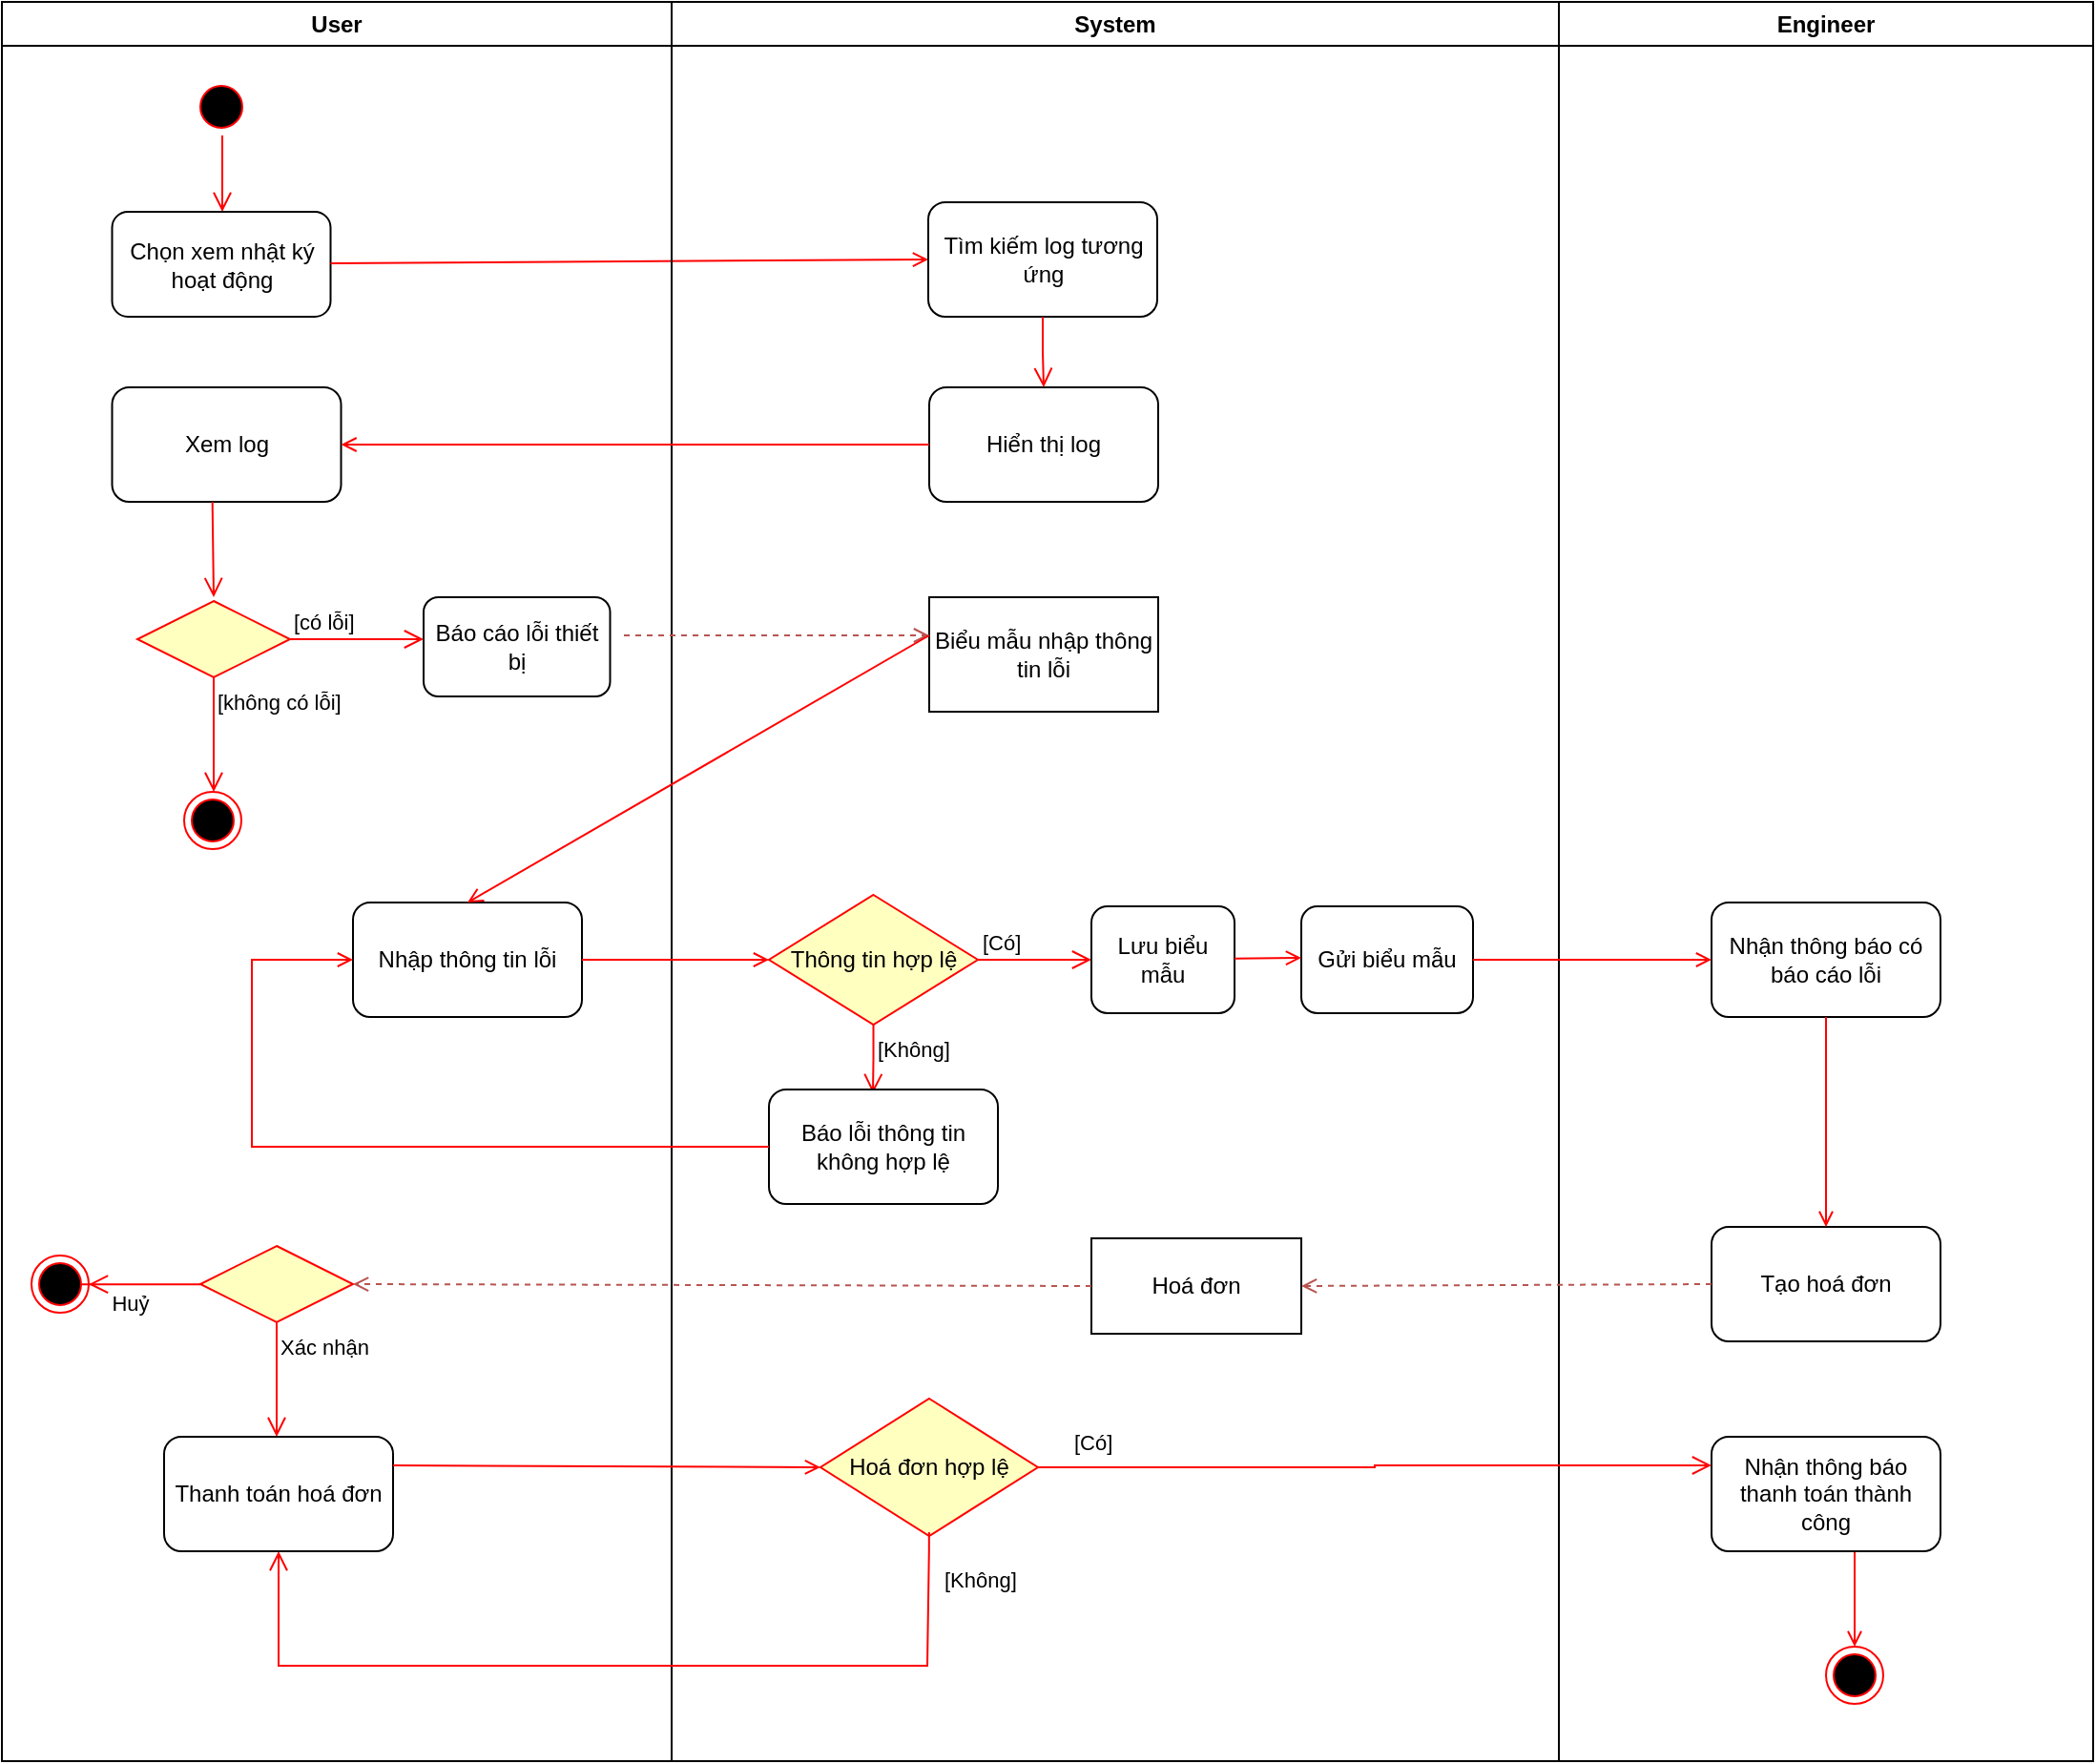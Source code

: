 <mxfile version="26.2.8">
  <diagram name="Page-1" id="e7e014a7-5840-1c2e-5031-d8a46d1fe8dd">
    <mxGraphModel dx="1606" dy="811" grid="1" gridSize="10" guides="1" tooltips="1" connect="1" arrows="1" fold="1" page="1" pageScale="1" pageWidth="1169" pageHeight="826" background="none" math="0" shadow="0">
      <root>
        <mxCell id="0" />
        <mxCell id="1" parent="0" />
        <mxCell id="2" value="User" style="swimlane;whiteSpace=wrap" parent="1" vertex="1">
          <mxGeometry x="99" y="128" width="351" height="922" as="geometry" />
        </mxCell>
        <mxCell id="5" value="" style="ellipse;shape=startState;fillColor=#000000;strokeColor=#ff0000;" parent="2" vertex="1">
          <mxGeometry x="100" y="40" width="30" height="30" as="geometry" />
        </mxCell>
        <mxCell id="6" value="" style="edgeStyle=elbowEdgeStyle;elbow=horizontal;verticalAlign=bottom;endArrow=open;endSize=8;strokeColor=#FF0000;endFill=1;rounded=0" parent="2" source="5" edge="1">
          <mxGeometry x="100" y="40" as="geometry">
            <mxPoint x="115.5" y="110" as="targetPoint" />
          </mxGeometry>
        </mxCell>
        <mxCell id="D3zDyT0CltDmJKloW1Oy-41" value="Chọn xem nhật ký hoạt động" style="rounded=1;whiteSpace=wrap;html=1;" parent="2" vertex="1">
          <mxGeometry x="57.75" y="110" width="114.5" height="55" as="geometry" />
        </mxCell>
        <mxCell id="D3zDyT0CltDmJKloW1Oy-43" value="" style="endArrow=open;strokeColor=#FF0000;endFill=1;rounded=0;entryX=0;entryY=0.5;entryDx=0;entryDy=0;" parent="2" target="D3zDyT0CltDmJKloW1Oy-46" edge="1">
          <mxGeometry relative="1" as="geometry">
            <mxPoint x="172.25" y="137" as="sourcePoint" />
            <mxPoint x="302.25" y="137" as="targetPoint" />
          </mxGeometry>
        </mxCell>
        <mxCell id="D3zDyT0CltDmJKloW1Oy-47" value="Xem log" style="rounded=1;whiteSpace=wrap;html=1;" parent="2" vertex="1">
          <mxGeometry x="57.75" y="202" width="120" height="60" as="geometry" />
        </mxCell>
        <mxCell id="D3zDyT0CltDmJKloW1Oy-50" value="" style="rhombus;whiteSpace=wrap;html=1;fontColor=#000000;fillColor=#ffffc0;strokeColor=#ff0000;" parent="2" vertex="1">
          <mxGeometry x="71" y="314" width="80" height="40" as="geometry" />
        </mxCell>
        <mxCell id="D3zDyT0CltDmJKloW1Oy-52" value="[không có lỗi]" style="edgeStyle=orthogonalEdgeStyle;html=1;align=left;verticalAlign=top;endArrow=open;endSize=8;strokeColor=#ff0000;rounded=0;" parent="2" source="D3zDyT0CltDmJKloW1Oy-50" edge="1">
          <mxGeometry x="-1" relative="1" as="geometry">
            <mxPoint x="111" y="414" as="targetPoint" />
          </mxGeometry>
        </mxCell>
        <mxCell id="D3zDyT0CltDmJKloW1Oy-53" value="" style="ellipse;shape=endState;fillColor=#000000;strokeColor=#ff0000" parent="2" vertex="1">
          <mxGeometry x="95.5" y="414" width="30" height="30" as="geometry" />
        </mxCell>
        <mxCell id="D3zDyT0CltDmJKloW1Oy-54" value="Báo cáo lỗi thiết bị" style="rounded=1;whiteSpace=wrap;html=1;" parent="2" vertex="1">
          <mxGeometry x="221" y="312" width="97.75" height="52" as="geometry" />
        </mxCell>
        <mxCell id="D3zDyT0CltDmJKloW1Oy-51" value="[có lỗi]" style="edgeStyle=orthogonalEdgeStyle;html=1;align=left;verticalAlign=bottom;endArrow=open;endSize=8;strokeColor=#ff0000;rounded=0;" parent="2" source="D3zDyT0CltDmJKloW1Oy-50" edge="1">
          <mxGeometry x="-1" relative="1" as="geometry">
            <mxPoint x="221" y="334" as="targetPoint" />
          </mxGeometry>
        </mxCell>
        <mxCell id="tuzQQ31vXhLORaUhyP0Z-41" value="Nhập thông tin lỗi" style="rounded=1;whiteSpace=wrap;html=1;" parent="2" vertex="1">
          <mxGeometry x="184" y="472" width="120" height="60" as="geometry" />
        </mxCell>
        <mxCell id="tuzQQ31vXhLORaUhyP0Z-70" value="" style="rhombus;whiteSpace=wrap;html=1;fontColor=#000000;fillColor=#ffffc0;strokeColor=#ff0000;" parent="2" vertex="1">
          <mxGeometry x="104" y="652" width="80" height="40" as="geometry" />
        </mxCell>
        <mxCell id="tuzQQ31vXhLORaUhyP0Z-71" value="" style="edgeStyle=orthogonalEdgeStyle;html=1;align=left;verticalAlign=bottom;endArrow=open;endSize=8;strokeColor=#ff0000;rounded=0;" parent="2" target="tuzQQ31vXhLORaUhyP0Z-97" edge="1">
          <mxGeometry x="-1" relative="1" as="geometry">
            <mxPoint x="30.5" y="672" as="targetPoint" />
            <mxPoint x="30.867" y="672.067" as="sourcePoint" />
            <Array as="points">
              <mxPoint x="104" y="672" />
              <mxPoint x="104" y="672" />
            </Array>
          </mxGeometry>
        </mxCell>
        <mxCell id="tuzQQ31vXhLORaUhyP0Z-79" value="Huỷ" style="edgeLabel;html=1;align=center;verticalAlign=middle;resizable=0;points=[];" parent="tuzQQ31vXhLORaUhyP0Z-71" connectable="0" vertex="1">
          <mxGeometry x="-0.536" y="-5" relative="1" as="geometry">
            <mxPoint x="5" y="5" as="offset" />
          </mxGeometry>
        </mxCell>
        <mxCell id="tuzQQ31vXhLORaUhyP0Z-72" value="Xác nhận" style="edgeStyle=orthogonalEdgeStyle;html=1;align=left;verticalAlign=top;endArrow=open;endSize=8;strokeColor=#ff0000;rounded=0;" parent="2" source="tuzQQ31vXhLORaUhyP0Z-70" edge="1">
          <mxGeometry x="-1" relative="1" as="geometry">
            <mxPoint x="144" y="752" as="targetPoint" />
          </mxGeometry>
        </mxCell>
        <mxCell id="tuzQQ31vXhLORaUhyP0Z-81" value="Thanh toán hoá đơn" style="rounded=1;whiteSpace=wrap;html=1;" parent="2" vertex="1">
          <mxGeometry x="85" y="752" width="120" height="60" as="geometry" />
        </mxCell>
        <mxCell id="tuzQQ31vXhLORaUhyP0Z-110" value="" style="edgeStyle=elbowEdgeStyle;elbow=horizontal;verticalAlign=bottom;endArrow=open;endSize=8;strokeColor=#FF0000;endFill=1;rounded=0;" parent="2" edge="1">
          <mxGeometry x="1" y="-88" as="geometry">
            <mxPoint x="111" y="312" as="targetPoint" />
            <mxPoint x="110.33" y="262" as="sourcePoint" />
            <Array as="points">
              <mxPoint x="111" y="292" />
            </Array>
          </mxGeometry>
        </mxCell>
        <mxCell id="3" value="System" style="swimlane;whiteSpace=wrap;startSize=23;" parent="1" vertex="1">
          <mxGeometry x="450" y="128" width="465" height="922" as="geometry" />
        </mxCell>
        <mxCell id="D3zDyT0CltDmJKloW1Oy-46" value="Tìm kiếm log tương ứng" style="rounded=1;whiteSpace=wrap;html=1;" parent="3" vertex="1">
          <mxGeometry x="134.5" y="105" width="120" height="60" as="geometry" />
        </mxCell>
        <mxCell id="tuzQQ31vXhLORaUhyP0Z-39" value="Hiển thị log" style="rounded=1;whiteSpace=wrap;html=1;" parent="3" vertex="1">
          <mxGeometry x="135" y="202" width="120" height="60" as="geometry" />
        </mxCell>
        <mxCell id="tuzQQ31vXhLORaUhyP0Z-43" value="Thông tin hợp lệ" style="rhombus;whiteSpace=wrap;html=1;fontColor=#000000;fillColor=#ffffc0;strokeColor=#ff0000;" parent="3" vertex="1">
          <mxGeometry x="51" y="468" width="109.5" height="68" as="geometry" />
        </mxCell>
        <mxCell id="tuzQQ31vXhLORaUhyP0Z-44" value="[Có]" style="edgeStyle=orthogonalEdgeStyle;html=1;align=left;verticalAlign=bottom;endArrow=open;endSize=8;strokeColor=#ff0000;rounded=0;entryX=0;entryY=0.5;entryDx=0;entryDy=0;" parent="3" source="tuzQQ31vXhLORaUhyP0Z-43" target="tuzQQ31vXhLORaUhyP0Z-48" edge="1">
          <mxGeometry x="-1" relative="1" as="geometry">
            <mxPoint x="235" y="496" as="targetPoint" />
          </mxGeometry>
        </mxCell>
        <mxCell id="tuzQQ31vXhLORaUhyP0Z-45" value="[Không]" style="edgeStyle=orthogonalEdgeStyle;html=1;align=left;verticalAlign=top;endArrow=open;endSize=8;strokeColor=#ff0000;rounded=0;" parent="3" source="tuzQQ31vXhLORaUhyP0Z-43" edge="1">
          <mxGeometry x="-1" relative="1" as="geometry">
            <mxPoint x="105.5" y="572" as="targetPoint" />
          </mxGeometry>
        </mxCell>
        <mxCell id="tuzQQ31vXhLORaUhyP0Z-47" value="Báo lỗi thông tin không hợp lệ" style="rounded=1;whiteSpace=wrap;html=1;" parent="3" vertex="1">
          <mxGeometry x="51" y="570" width="120" height="60" as="geometry" />
        </mxCell>
        <mxCell id="tuzQQ31vXhLORaUhyP0Z-48" value="Lưu biểu mẫu" style="rounded=1;whiteSpace=wrap;html=1;" parent="3" vertex="1">
          <mxGeometry x="220" y="474" width="75" height="56" as="geometry" />
        </mxCell>
        <mxCell id="tuzQQ31vXhLORaUhyP0Z-49" value="Biểu mẫu nhập thông tin lỗi" style="rounded=0;whiteSpace=wrap;html=1;" parent="3" vertex="1">
          <mxGeometry x="135" y="312" width="120" height="60" as="geometry" />
        </mxCell>
        <mxCell id="tuzQQ31vXhLORaUhyP0Z-52" value="Gửi biểu mẫu" style="rounded=1;whiteSpace=wrap;html=1;" parent="3" vertex="1">
          <mxGeometry x="330" y="474" width="90" height="56" as="geometry" />
        </mxCell>
        <mxCell id="tuzQQ31vXhLORaUhyP0Z-82" value="Hoá đơn hợp lệ" style="rhombus;whiteSpace=wrap;html=1;fontColor=#000000;fillColor=#ffffc0;strokeColor=#ff0000;" parent="3" vertex="1">
          <mxGeometry x="78" y="732" width="114" height="72" as="geometry" />
        </mxCell>
        <mxCell id="tuzQQ31vXhLORaUhyP0Z-102" value="" style="edgeStyle=orthogonalEdgeStyle;html=1;align=left;verticalAlign=bottom;endArrow=open;endSize=8;strokeColor=#ff0000;rounded=0;exitX=0.5;exitY=1;exitDx=0;exitDy=0;entryX=0.5;entryY=0;entryDx=0;entryDy=0;" parent="3" source="D3zDyT0CltDmJKloW1Oy-46" target="tuzQQ31vXhLORaUhyP0Z-39" edge="1">
          <mxGeometry x="-0.903" y="4" relative="1" as="geometry">
            <mxPoint x="444" y="342" as="targetPoint" />
            <mxPoint x="339" y="342" as="sourcePoint" />
            <mxPoint as="offset" />
          </mxGeometry>
        </mxCell>
        <mxCell id="tuzQQ31vXhLORaUhyP0Z-111" value="" style="endArrow=open;dashed=1;html=1;rounded=0;fillColor=#f8cecc;strokeColor=#b85450;" parent="3" edge="1">
          <mxGeometry width="160" relative="1" as="geometry">
            <mxPoint x="-25" y="332" as="sourcePoint" />
            <mxPoint x="135" y="332" as="targetPoint" />
          </mxGeometry>
        </mxCell>
        <mxCell id="tuzQQ31vXhLORaUhyP0Z-112" value="" style="endArrow=open;strokeColor=#FF0000;endFill=1;rounded=0;entryX=0.5;entryY=0;entryDx=0;entryDy=0;exitX=0;exitY=0.5;exitDx=0;exitDy=0;" parent="3" target="tuzQQ31vXhLORaUhyP0Z-41" edge="1">
          <mxGeometry relative="1" as="geometry">
            <mxPoint x="135" y="332" as="sourcePoint" />
            <mxPoint x="-168" y="332" as="targetPoint" />
          </mxGeometry>
        </mxCell>
        <mxCell id="tuzQQ31vXhLORaUhyP0Z-115" value="" style="endArrow=open;strokeColor=#FF0000;endFill=1;rounded=0;exitX=1;exitY=0.5;exitDx=0;exitDy=0;" parent="3" edge="1">
          <mxGeometry relative="1" as="geometry">
            <mxPoint x="295" y="501.33" as="sourcePoint" />
            <mxPoint x="330" y="501" as="targetPoint" />
          </mxGeometry>
        </mxCell>
        <mxCell id="tuzQQ31vXhLORaUhyP0Z-122" value="Hoá đơn" style="html=1;whiteSpace=wrap;" parent="3" vertex="1">
          <mxGeometry x="220" y="648" width="110" height="50" as="geometry" />
        </mxCell>
        <mxCell id="tuzQQ31vXhLORaUhyP0Z-84" value="[Không]" style="edgeStyle=orthogonalEdgeStyle;html=1;align=left;verticalAlign=top;endArrow=open;endSize=8;strokeColor=#ff0000;rounded=0;exitX=0.5;exitY=1;exitDx=0;exitDy=0;entryX=0.5;entryY=1;entryDx=0;entryDy=0;" parent="3" target="tuzQQ31vXhLORaUhyP0Z-81" edge="1">
          <mxGeometry x="-0.947" y="7" relative="1" as="geometry">
            <mxPoint x="-204.07" y="822" as="targetPoint" />
            <Array as="points">
              <mxPoint x="135" y="812" />
              <mxPoint x="134" y="872" />
              <mxPoint x="-206" y="872" />
            </Array>
            <mxPoint x="134.93" y="802" as="sourcePoint" />
            <mxPoint as="offset" />
          </mxGeometry>
        </mxCell>
        <mxCell id="4" value="Engineer" style="swimlane;whiteSpace=wrap" parent="1" vertex="1">
          <mxGeometry x="915" y="128" width="280" height="922" as="geometry" />
        </mxCell>
        <mxCell id="38" value="" style="ellipse;shape=endState;fillColor=#000000;strokeColor=#ff0000" parent="4" vertex="1">
          <mxGeometry x="140" y="862" width="30" height="30" as="geometry" />
        </mxCell>
        <mxCell id="39" value="" style="endArrow=open;strokeColor=#FF0000;endFill=1;rounded=0" parent="4" target="38" edge="1">
          <mxGeometry relative="1" as="geometry">
            <mxPoint x="155" y="812" as="sourcePoint" />
          </mxGeometry>
        </mxCell>
        <mxCell id="tuzQQ31vXhLORaUhyP0Z-51" value="Nhận thông báo có báo cáo lỗi" style="rounded=1;whiteSpace=wrap;html=1;" parent="4" vertex="1">
          <mxGeometry x="80" y="472" width="120" height="60" as="geometry" />
        </mxCell>
        <mxCell id="tuzQQ31vXhLORaUhyP0Z-53" value="Tạo hoá đơn" style="rounded=1;whiteSpace=wrap;html=1;" parent="4" vertex="1">
          <mxGeometry x="80" y="642" width="120" height="60" as="geometry" />
        </mxCell>
        <mxCell id="tuzQQ31vXhLORaUhyP0Z-95" value="Nhận thông báo thanh toán thành công" style="rounded=1;whiteSpace=wrap;html=1;" parent="4" vertex="1">
          <mxGeometry x="80" y="752" width="120" height="60" as="geometry" />
        </mxCell>
        <mxCell id="tuzQQ31vXhLORaUhyP0Z-118" value="" style="endArrow=open;strokeColor=#FF0000;endFill=1;rounded=0;exitX=0.5;exitY=1;exitDx=0;exitDy=0;entryX=0.5;entryY=0;entryDx=0;entryDy=0;" parent="4" source="tuzQQ31vXhLORaUhyP0Z-51" target="tuzQQ31vXhLORaUhyP0Z-53" edge="1">
          <mxGeometry relative="1" as="geometry">
            <mxPoint x="140" y="552" as="sourcePoint" />
            <mxPoint x="238" y="552" as="targetPoint" />
          </mxGeometry>
        </mxCell>
        <mxCell id="tuzQQ31vXhLORaUhyP0Z-97" value="" style="ellipse;html=1;shape=endState;fillColor=#000000;strokeColor=#ff0000;" parent="1" vertex="1">
          <mxGeometry x="114.5" y="785" width="30" height="30" as="geometry" />
        </mxCell>
        <mxCell id="tuzQQ31vXhLORaUhyP0Z-109" value="" style="endArrow=open;strokeColor=#FF0000;endFill=1;rounded=0;entryX=1;entryY=0.5;entryDx=0;entryDy=0;exitX=0;exitY=0.5;exitDx=0;exitDy=0;" parent="1" source="tuzQQ31vXhLORaUhyP0Z-39" target="D3zDyT0CltDmJKloW1Oy-47" edge="1">
          <mxGeometry relative="1" as="geometry">
            <mxPoint x="320" y="361" as="sourcePoint" />
            <mxPoint x="569.75" y="359" as="targetPoint" />
          </mxGeometry>
        </mxCell>
        <mxCell id="tuzQQ31vXhLORaUhyP0Z-113" value="" style="endArrow=open;strokeColor=#FF0000;endFill=1;rounded=0;exitX=1;exitY=0.5;exitDx=0;exitDy=0;entryX=0;entryY=0.5;entryDx=0;entryDy=0;" parent="1" source="tuzQQ31vXhLORaUhyP0Z-41" target="tuzQQ31vXhLORaUhyP0Z-43" edge="1">
          <mxGeometry relative="1" as="geometry">
            <mxPoint x="416.25" y="625" as="sourcePoint" />
            <mxPoint x="500" y="623" as="targetPoint" />
          </mxGeometry>
        </mxCell>
        <mxCell id="tuzQQ31vXhLORaUhyP0Z-117" value="" style="endArrow=open;strokeColor=#FF0000;endFill=1;rounded=0;exitX=0;exitY=0.5;exitDx=0;exitDy=0;entryX=0;entryY=0.5;entryDx=0;entryDy=0;" parent="1" source="tuzQQ31vXhLORaUhyP0Z-47" target="tuzQQ31vXhLORaUhyP0Z-41" edge="1">
          <mxGeometry relative="1" as="geometry">
            <mxPoint x="330" y="730" as="sourcePoint" />
            <mxPoint x="428" y="730" as="targetPoint" />
            <Array as="points">
              <mxPoint x="230" y="728" />
              <mxPoint x="230" y="630" />
            </Array>
          </mxGeometry>
        </mxCell>
        <mxCell id="tuzQQ31vXhLORaUhyP0Z-123" value="" style="endArrow=open;dashed=1;html=1;rounded=0;fillColor=#f8cecc;strokeColor=#b85450;exitX=0;exitY=0.5;exitDx=0;exitDy=0;entryX=1;entryY=0.5;entryDx=0;entryDy=0;" parent="1" source="tuzQQ31vXhLORaUhyP0Z-53" target="tuzQQ31vXhLORaUhyP0Z-122" edge="1">
          <mxGeometry width="160" relative="1" as="geometry">
            <mxPoint x="800" y="799.33" as="sourcePoint" />
            <mxPoint x="960" y="799.33" as="targetPoint" />
          </mxGeometry>
        </mxCell>
        <mxCell id="tuzQQ31vXhLORaUhyP0Z-124" value="" style="endArrow=open;dashed=1;html=1;rounded=0;fillColor=#f8cecc;strokeColor=#b85450;entryX=1;entryY=0.5;entryDx=0;entryDy=0;exitX=0;exitY=0.5;exitDx=0;exitDy=0;" parent="1" source="tuzQQ31vXhLORaUhyP0Z-122" target="tuzQQ31vXhLORaUhyP0Z-70" edge="1">
          <mxGeometry width="160" relative="1" as="geometry">
            <mxPoint x="390" y="800.33" as="sourcePoint" />
            <mxPoint x="550" y="800.33" as="targetPoint" />
          </mxGeometry>
        </mxCell>
        <mxCell id="tuzQQ31vXhLORaUhyP0Z-83" value="[Có]" style="edgeStyle=orthogonalEdgeStyle;html=1;align=left;verticalAlign=bottom;endArrow=open;endSize=8;strokeColor=#ff0000;rounded=0;entryX=0;entryY=0.25;entryDx=0;entryDy=0;" parent="1" source="tuzQQ31vXhLORaUhyP0Z-82" target="tuzQQ31vXhLORaUhyP0Z-95" edge="1">
          <mxGeometry x="-0.903" y="4" relative="1" as="geometry">
            <mxPoint x="745" y="884" as="targetPoint" />
            <mxPoint as="offset" />
          </mxGeometry>
        </mxCell>
        <mxCell id="tuzQQ31vXhLORaUhyP0Z-116" value="" style="endArrow=open;strokeColor=#FF0000;endFill=1;rounded=0;exitX=1;exitY=0.5;exitDx=0;exitDy=0;entryX=0;entryY=0.5;entryDx=0;entryDy=0;" parent="1" source="tuzQQ31vXhLORaUhyP0Z-52" target="tuzQQ31vXhLORaUhyP0Z-51" edge="1">
          <mxGeometry relative="1" as="geometry">
            <mxPoint x="890" y="629.33" as="sourcePoint" />
            <mxPoint x="988" y="629.33" as="targetPoint" />
          </mxGeometry>
        </mxCell>
        <mxCell id="tuzQQ31vXhLORaUhyP0Z-126" value="" style="endArrow=open;strokeColor=#FF0000;endFill=1;rounded=0;exitX=1;exitY=0.25;exitDx=0;exitDy=0;entryX=0;entryY=0.5;entryDx=0;entryDy=0;" parent="1" source="tuzQQ31vXhLORaUhyP0Z-81" target="tuzQQ31vXhLORaUhyP0Z-82" edge="1">
          <mxGeometry relative="1" as="geometry">
            <mxPoint x="304" y="900" as="sourcePoint" />
            <mxPoint x="444" y="900" as="targetPoint" />
          </mxGeometry>
        </mxCell>
      </root>
    </mxGraphModel>
  </diagram>
</mxfile>
